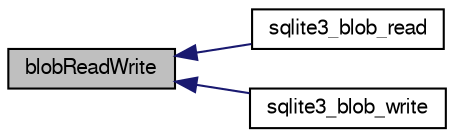 digraph "blobReadWrite"
{
  edge [fontname="FreeSans",fontsize="10",labelfontname="FreeSans",labelfontsize="10"];
  node [fontname="FreeSans",fontsize="10",shape=record];
  rankdir="LR";
  Node22807 [label="blobReadWrite",height=0.2,width=0.4,color="black", fillcolor="grey75", style="filled", fontcolor="black"];
  Node22807 -> Node22808 [dir="back",color="midnightblue",fontsize="10",style="solid",fontname="FreeSans"];
  Node22808 [label="sqlite3_blob_read",height=0.2,width=0.4,color="black", fillcolor="white", style="filled",URL="$sqlite3_8h.html#ae63f397da378931a64a597069ce3532a"];
  Node22807 -> Node22809 [dir="back",color="midnightblue",fontsize="10",style="solid",fontname="FreeSans"];
  Node22809 [label="sqlite3_blob_write",height=0.2,width=0.4,color="black", fillcolor="white", style="filled",URL="$sqlite3_8h.html#a0dd24c2ce4bfd36279ed96e8266b1d87"];
}
